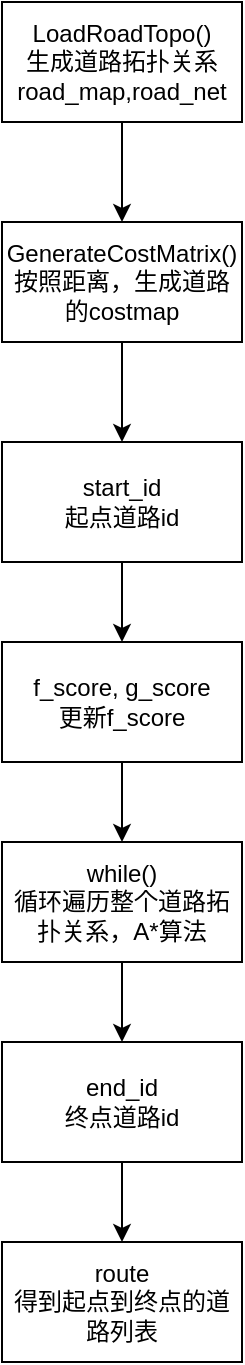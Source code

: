 <mxfile version="16.5.4" type="github">
  <diagram id="2CxeFXqhyZYapwlBq8rY" name="Page-1">
    <mxGraphModel dx="1099" dy="799" grid="1" gridSize="10" guides="1" tooltips="1" connect="1" arrows="1" fold="1" page="1" pageScale="1" pageWidth="1654" pageHeight="2336" math="0" shadow="0">
      <root>
        <mxCell id="0" />
        <mxCell id="1" parent="0" />
        <mxCell id="9FTBYMtqahIZUbI_VUBE-3" value="" style="edgeStyle=orthogonalEdgeStyle;rounded=0;orthogonalLoop=1;jettySize=auto;html=1;" edge="1" parent="1" source="9FTBYMtqahIZUbI_VUBE-1" target="9FTBYMtqahIZUbI_VUBE-2">
          <mxGeometry relative="1" as="geometry" />
        </mxCell>
        <mxCell id="9FTBYMtqahIZUbI_VUBE-1" value="&lt;div&gt;LoadRoadTopo()&lt;/div&gt;&lt;div&gt;生成道路拓扑关系road_map,road_net&lt;br&gt;&lt;/div&gt;" style="rounded=0;whiteSpace=wrap;html=1;" vertex="1" parent="1">
          <mxGeometry x="450" y="240" width="120" height="60" as="geometry" />
        </mxCell>
        <mxCell id="9FTBYMtqahIZUbI_VUBE-5" value="" style="edgeStyle=orthogonalEdgeStyle;rounded=0;orthogonalLoop=1;jettySize=auto;html=1;" edge="1" parent="1" source="9FTBYMtqahIZUbI_VUBE-2" target="9FTBYMtqahIZUbI_VUBE-4">
          <mxGeometry relative="1" as="geometry" />
        </mxCell>
        <mxCell id="9FTBYMtqahIZUbI_VUBE-2" value="&lt;div&gt;GenerateCostMatrix()&lt;/div&gt;&lt;div&gt;按照距离，生成道路的costmap&lt;br&gt;&lt;/div&gt;" style="whiteSpace=wrap;html=1;rounded=0;" vertex="1" parent="1">
          <mxGeometry x="450" y="350" width="120" height="60" as="geometry" />
        </mxCell>
        <mxCell id="9FTBYMtqahIZUbI_VUBE-7" value="" style="edgeStyle=orthogonalEdgeStyle;rounded=0;orthogonalLoop=1;jettySize=auto;html=1;" edge="1" parent="1" source="9FTBYMtqahIZUbI_VUBE-4" target="9FTBYMtqahIZUbI_VUBE-6">
          <mxGeometry relative="1" as="geometry" />
        </mxCell>
        <mxCell id="9FTBYMtqahIZUbI_VUBE-4" value="&lt;div&gt;start_id&lt;/div&gt;&lt;div&gt;起点道路id&lt;br&gt;&lt;/div&gt;" style="whiteSpace=wrap;html=1;rounded=0;" vertex="1" parent="1">
          <mxGeometry x="450" y="460" width="120" height="60" as="geometry" />
        </mxCell>
        <mxCell id="9FTBYMtqahIZUbI_VUBE-9" value="" style="edgeStyle=orthogonalEdgeStyle;rounded=0;orthogonalLoop=1;jettySize=auto;html=1;" edge="1" parent="1" source="9FTBYMtqahIZUbI_VUBE-6" target="9FTBYMtqahIZUbI_VUBE-8">
          <mxGeometry relative="1" as="geometry" />
        </mxCell>
        <mxCell id="9FTBYMtqahIZUbI_VUBE-6" value="&lt;div&gt;f_score, g_score&lt;/div&gt;&lt;div&gt;更新f_score&lt;br&gt;&lt;/div&gt;" style="whiteSpace=wrap;html=1;rounded=0;" vertex="1" parent="1">
          <mxGeometry x="450" y="560" width="120" height="60" as="geometry" />
        </mxCell>
        <mxCell id="9FTBYMtqahIZUbI_VUBE-11" value="" style="edgeStyle=orthogonalEdgeStyle;rounded=0;orthogonalLoop=1;jettySize=auto;html=1;" edge="1" parent="1" source="9FTBYMtqahIZUbI_VUBE-8" target="9FTBYMtqahIZUbI_VUBE-10">
          <mxGeometry relative="1" as="geometry" />
        </mxCell>
        <mxCell id="9FTBYMtqahIZUbI_VUBE-8" value="&lt;div&gt;while()&lt;/div&gt;&lt;div&gt;循环遍历整个道路拓扑关系，A*算法&lt;br&gt;&lt;/div&gt;" style="whiteSpace=wrap;html=1;rounded=0;" vertex="1" parent="1">
          <mxGeometry x="450" y="660" width="120" height="60" as="geometry" />
        </mxCell>
        <mxCell id="9FTBYMtqahIZUbI_VUBE-13" value="" style="edgeStyle=orthogonalEdgeStyle;rounded=0;orthogonalLoop=1;jettySize=auto;html=1;" edge="1" parent="1" source="9FTBYMtqahIZUbI_VUBE-10" target="9FTBYMtqahIZUbI_VUBE-12">
          <mxGeometry relative="1" as="geometry" />
        </mxCell>
        <mxCell id="9FTBYMtqahIZUbI_VUBE-10" value="&lt;div&gt;end_id&lt;/div&gt;&lt;div&gt;终点道路id&lt;br&gt;&lt;/div&gt;" style="whiteSpace=wrap;html=1;rounded=0;" vertex="1" parent="1">
          <mxGeometry x="450" y="760" width="120" height="60" as="geometry" />
        </mxCell>
        <mxCell id="9FTBYMtqahIZUbI_VUBE-12" value="&lt;div&gt;route&lt;/div&gt;&lt;div&gt;得到起点到终点的道路列表&lt;br&gt;&lt;/div&gt;" style="whiteSpace=wrap;html=1;rounded=0;" vertex="1" parent="1">
          <mxGeometry x="450" y="860" width="120" height="60" as="geometry" />
        </mxCell>
      </root>
    </mxGraphModel>
  </diagram>
</mxfile>

